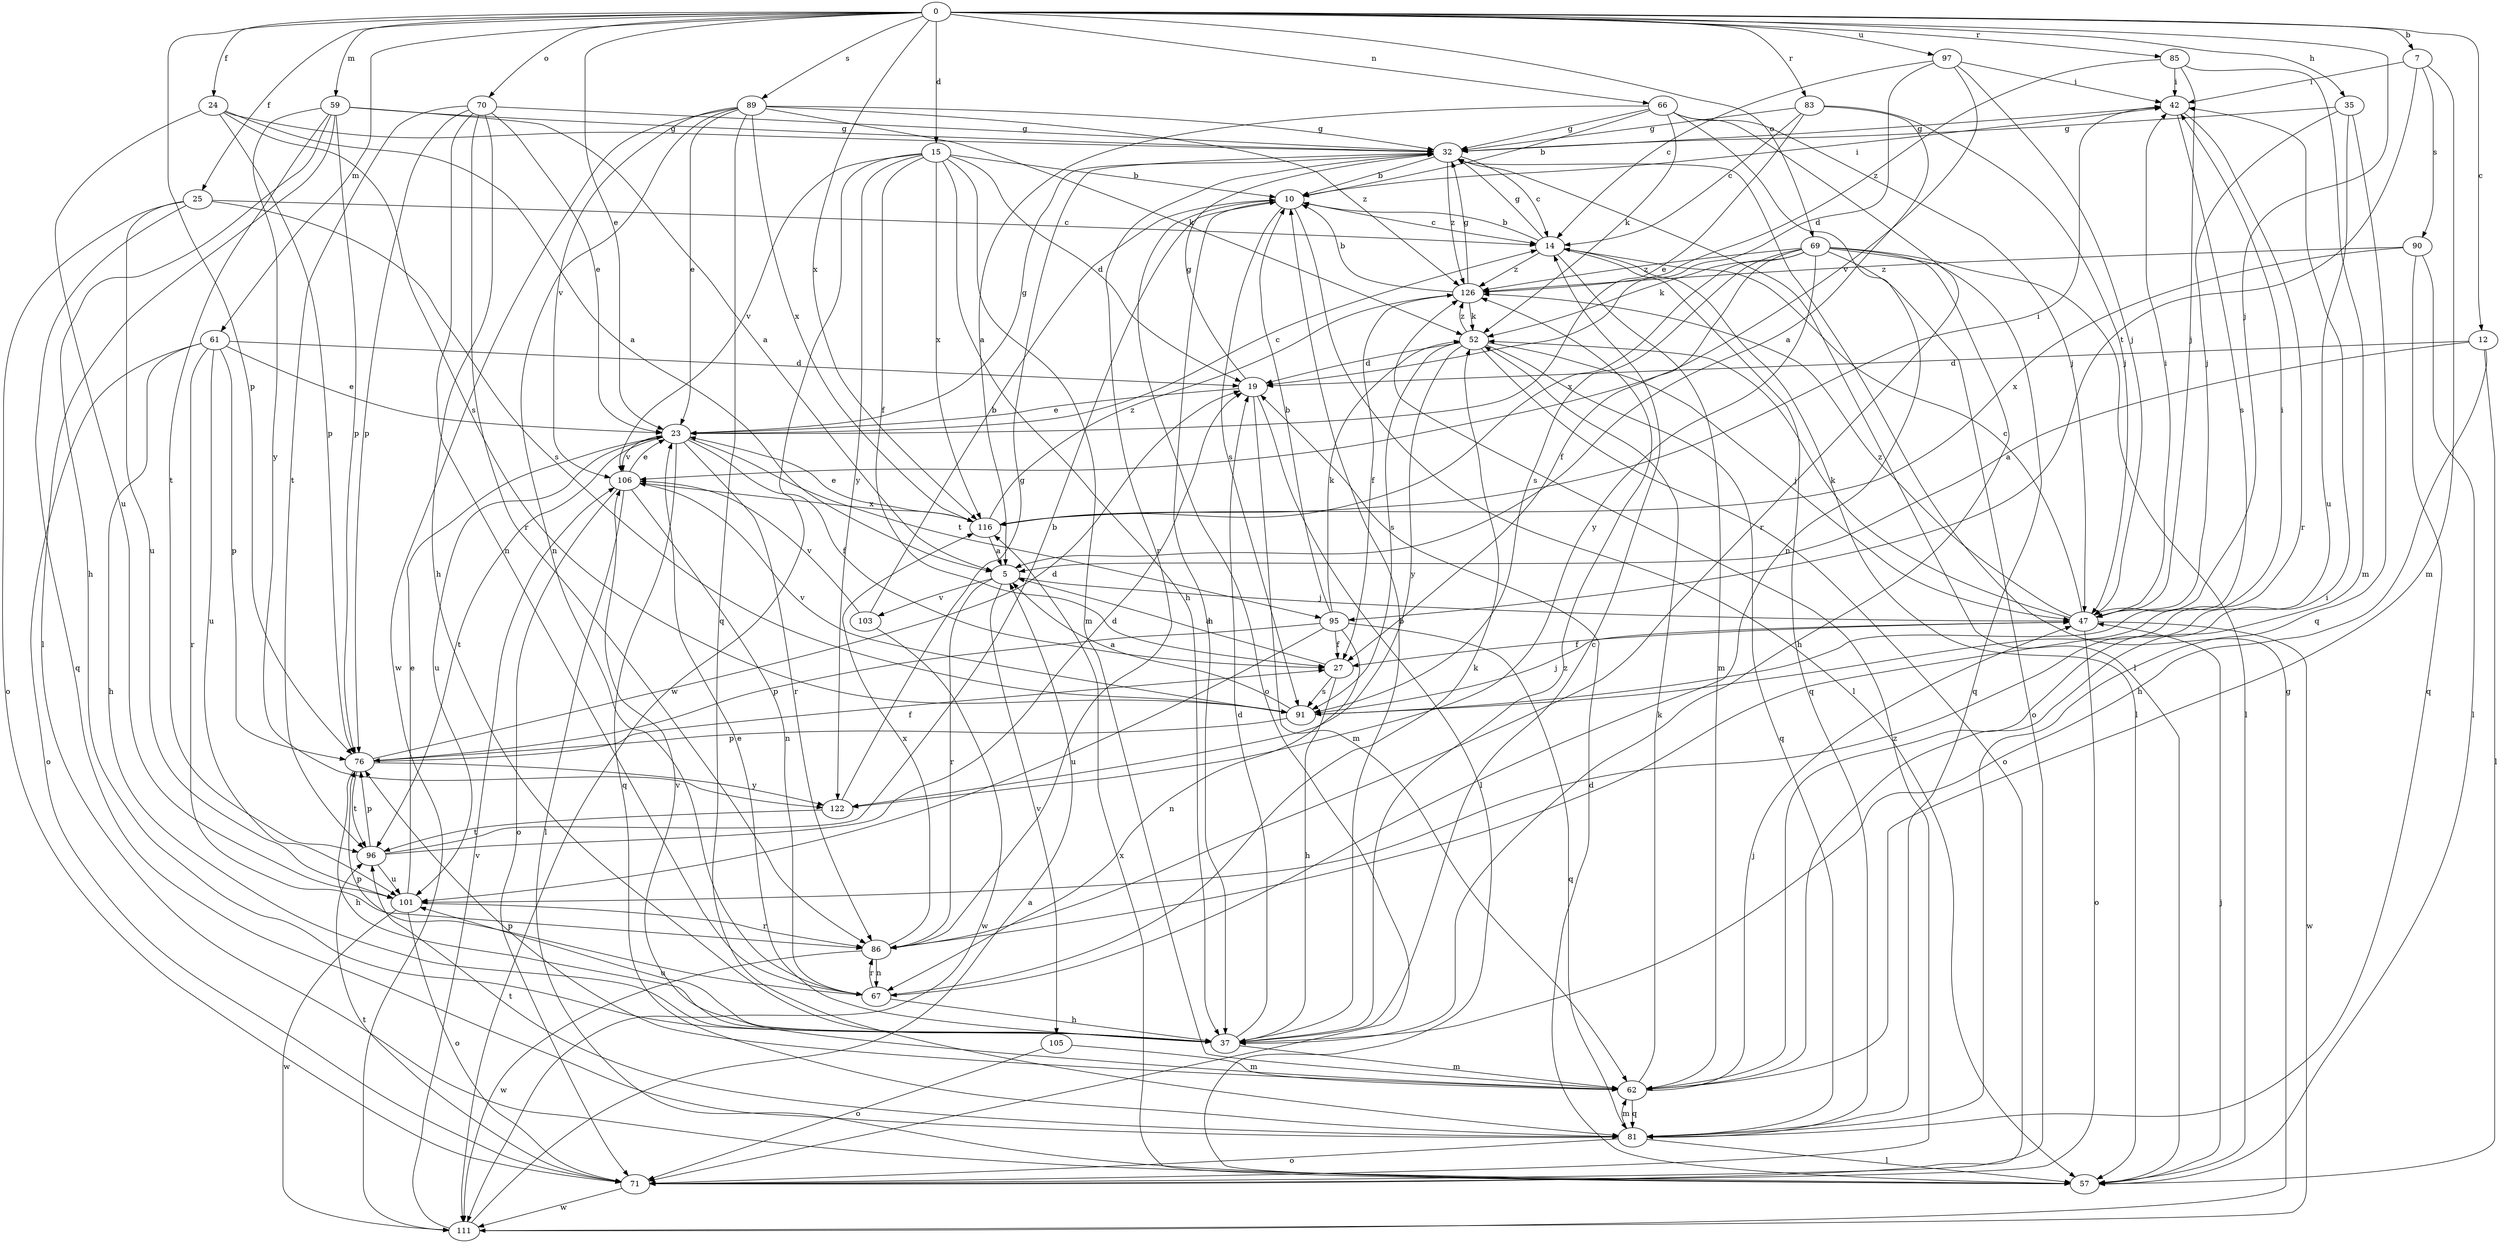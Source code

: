 strict digraph  {
0;
5;
7;
10;
12;
14;
15;
19;
23;
24;
25;
27;
32;
35;
37;
42;
47;
52;
57;
59;
61;
62;
66;
67;
69;
70;
71;
76;
81;
83;
85;
86;
89;
90;
91;
95;
96;
97;
101;
103;
105;
106;
111;
116;
122;
126;
0 -> 7  [label=b];
0 -> 12  [label=c];
0 -> 15  [label=d];
0 -> 23  [label=e];
0 -> 24  [label=f];
0 -> 25  [label=f];
0 -> 35  [label=h];
0 -> 47  [label=j];
0 -> 59  [label=m];
0 -> 61  [label=m];
0 -> 66  [label=n];
0 -> 69  [label=o];
0 -> 70  [label=o];
0 -> 76  [label=p];
0 -> 83  [label=r];
0 -> 85  [label=r];
0 -> 89  [label=s];
0 -> 97  [label=u];
0 -> 116  [label=x];
5 -> 47  [label=j];
5 -> 86  [label=r];
5 -> 103  [label=v];
5 -> 105  [label=v];
7 -> 42  [label=i];
7 -> 62  [label=m];
7 -> 90  [label=s];
7 -> 95  [label=t];
10 -> 14  [label=c];
10 -> 37  [label=h];
10 -> 42  [label=i];
10 -> 57  [label=l];
10 -> 71  [label=o];
10 -> 91  [label=s];
12 -> 5  [label=a];
12 -> 19  [label=d];
12 -> 37  [label=h];
12 -> 57  [label=l];
14 -> 10  [label=b];
14 -> 32  [label=g];
14 -> 57  [label=l];
14 -> 62  [label=m];
14 -> 81  [label=q];
14 -> 126  [label=z];
15 -> 10  [label=b];
15 -> 19  [label=d];
15 -> 27  [label=f];
15 -> 37  [label=h];
15 -> 62  [label=m];
15 -> 106  [label=v];
15 -> 111  [label=w];
15 -> 116  [label=x];
15 -> 122  [label=y];
19 -> 23  [label=e];
19 -> 32  [label=g];
19 -> 57  [label=l];
19 -> 62  [label=m];
23 -> 14  [label=c];
23 -> 27  [label=f];
23 -> 32  [label=g];
23 -> 81  [label=q];
23 -> 86  [label=r];
23 -> 95  [label=t];
23 -> 96  [label=t];
23 -> 101  [label=u];
23 -> 106  [label=v];
24 -> 5  [label=a];
24 -> 32  [label=g];
24 -> 76  [label=p];
24 -> 91  [label=s];
24 -> 101  [label=u];
25 -> 14  [label=c];
25 -> 71  [label=o];
25 -> 81  [label=q];
25 -> 91  [label=s];
25 -> 101  [label=u];
27 -> 5  [label=a];
27 -> 37  [label=h];
27 -> 91  [label=s];
32 -> 10  [label=b];
32 -> 14  [label=c];
32 -> 57  [label=l];
32 -> 86  [label=r];
32 -> 126  [label=z];
35 -> 32  [label=g];
35 -> 47  [label=j];
35 -> 81  [label=q];
35 -> 101  [label=u];
37 -> 10  [label=b];
37 -> 14  [label=c];
37 -> 19  [label=d];
37 -> 23  [label=e];
37 -> 62  [label=m];
37 -> 101  [label=u];
37 -> 126  [label=z];
42 -> 32  [label=g];
42 -> 86  [label=r];
42 -> 91  [label=s];
47 -> 14  [label=c];
47 -> 27  [label=f];
47 -> 42  [label=i];
47 -> 52  [label=k];
47 -> 71  [label=o];
47 -> 111  [label=w];
47 -> 126  [label=z];
52 -> 19  [label=d];
52 -> 47  [label=j];
52 -> 71  [label=o];
52 -> 81  [label=q];
52 -> 91  [label=s];
52 -> 122  [label=y];
52 -> 126  [label=z];
57 -> 19  [label=d];
57 -> 47  [label=j];
57 -> 116  [label=x];
59 -> 5  [label=a];
59 -> 32  [label=g];
59 -> 37  [label=h];
59 -> 57  [label=l];
59 -> 76  [label=p];
59 -> 96  [label=t];
59 -> 122  [label=y];
61 -> 19  [label=d];
61 -> 23  [label=e];
61 -> 37  [label=h];
61 -> 71  [label=o];
61 -> 76  [label=p];
61 -> 86  [label=r];
61 -> 101  [label=u];
62 -> 42  [label=i];
62 -> 47  [label=j];
62 -> 52  [label=k];
62 -> 76  [label=p];
62 -> 81  [label=q];
62 -> 106  [label=v];
66 -> 5  [label=a];
66 -> 10  [label=b];
66 -> 32  [label=g];
66 -> 47  [label=j];
66 -> 52  [label=k];
66 -> 67  [label=n];
66 -> 86  [label=r];
67 -> 37  [label=h];
67 -> 52  [label=k];
67 -> 76  [label=p];
67 -> 86  [label=r];
69 -> 27  [label=f];
69 -> 37  [label=h];
69 -> 52  [label=k];
69 -> 57  [label=l];
69 -> 71  [label=o];
69 -> 81  [label=q];
69 -> 91  [label=s];
69 -> 116  [label=x];
69 -> 122  [label=y];
69 -> 126  [label=z];
70 -> 23  [label=e];
70 -> 32  [label=g];
70 -> 37  [label=h];
70 -> 67  [label=n];
70 -> 76  [label=p];
70 -> 86  [label=r];
70 -> 96  [label=t];
71 -> 96  [label=t];
71 -> 111  [label=w];
71 -> 126  [label=z];
76 -> 19  [label=d];
76 -> 27  [label=f];
76 -> 37  [label=h];
76 -> 96  [label=t];
76 -> 122  [label=y];
81 -> 57  [label=l];
81 -> 62  [label=m];
81 -> 71  [label=o];
81 -> 96  [label=t];
83 -> 5  [label=a];
83 -> 14  [label=c];
83 -> 23  [label=e];
83 -> 32  [label=g];
83 -> 47  [label=j];
85 -> 42  [label=i];
85 -> 47  [label=j];
85 -> 62  [label=m];
85 -> 126  [label=z];
86 -> 67  [label=n];
86 -> 111  [label=w];
86 -> 116  [label=x];
89 -> 23  [label=e];
89 -> 32  [label=g];
89 -> 52  [label=k];
89 -> 67  [label=n];
89 -> 81  [label=q];
89 -> 106  [label=v];
89 -> 111  [label=w];
89 -> 116  [label=x];
89 -> 126  [label=z];
90 -> 57  [label=l];
90 -> 81  [label=q];
90 -> 116  [label=x];
90 -> 126  [label=z];
91 -> 5  [label=a];
91 -> 42  [label=i];
91 -> 47  [label=j];
91 -> 76  [label=p];
91 -> 106  [label=v];
95 -> 10  [label=b];
95 -> 27  [label=f];
95 -> 52  [label=k];
95 -> 67  [label=n];
95 -> 76  [label=p];
95 -> 81  [label=q];
95 -> 101  [label=u];
96 -> 10  [label=b];
96 -> 19  [label=d];
96 -> 76  [label=p];
96 -> 101  [label=u];
97 -> 14  [label=c];
97 -> 19  [label=d];
97 -> 42  [label=i];
97 -> 47  [label=j];
97 -> 106  [label=v];
101 -> 23  [label=e];
101 -> 71  [label=o];
101 -> 86  [label=r];
101 -> 111  [label=w];
103 -> 10  [label=b];
103 -> 106  [label=v];
103 -> 111  [label=w];
105 -> 62  [label=m];
105 -> 71  [label=o];
106 -> 23  [label=e];
106 -> 57  [label=l];
106 -> 67  [label=n];
106 -> 71  [label=o];
106 -> 116  [label=x];
111 -> 5  [label=a];
111 -> 32  [label=g];
111 -> 106  [label=v];
116 -> 5  [label=a];
116 -> 23  [label=e];
116 -> 42  [label=i];
116 -> 126  [label=z];
122 -> 32  [label=g];
122 -> 96  [label=t];
126 -> 10  [label=b];
126 -> 27  [label=f];
126 -> 32  [label=g];
126 -> 52  [label=k];
}

